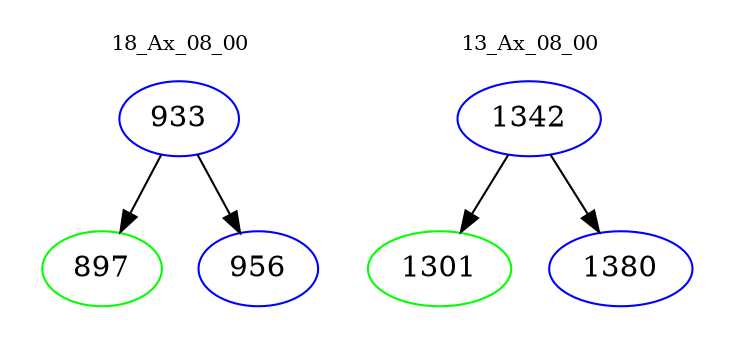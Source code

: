 digraph{
subgraph cluster_0 {
color = white
label = "18_Ax_08_00";
fontsize=10;
T0_933 [label="933", color="blue"]
T0_933 -> T0_897 [color="black"]
T0_897 [label="897", color="green"]
T0_933 -> T0_956 [color="black"]
T0_956 [label="956", color="blue"]
}
subgraph cluster_1 {
color = white
label = "13_Ax_08_00";
fontsize=10;
T1_1342 [label="1342", color="blue"]
T1_1342 -> T1_1301 [color="black"]
T1_1301 [label="1301", color="green"]
T1_1342 -> T1_1380 [color="black"]
T1_1380 [label="1380", color="blue"]
}
}
